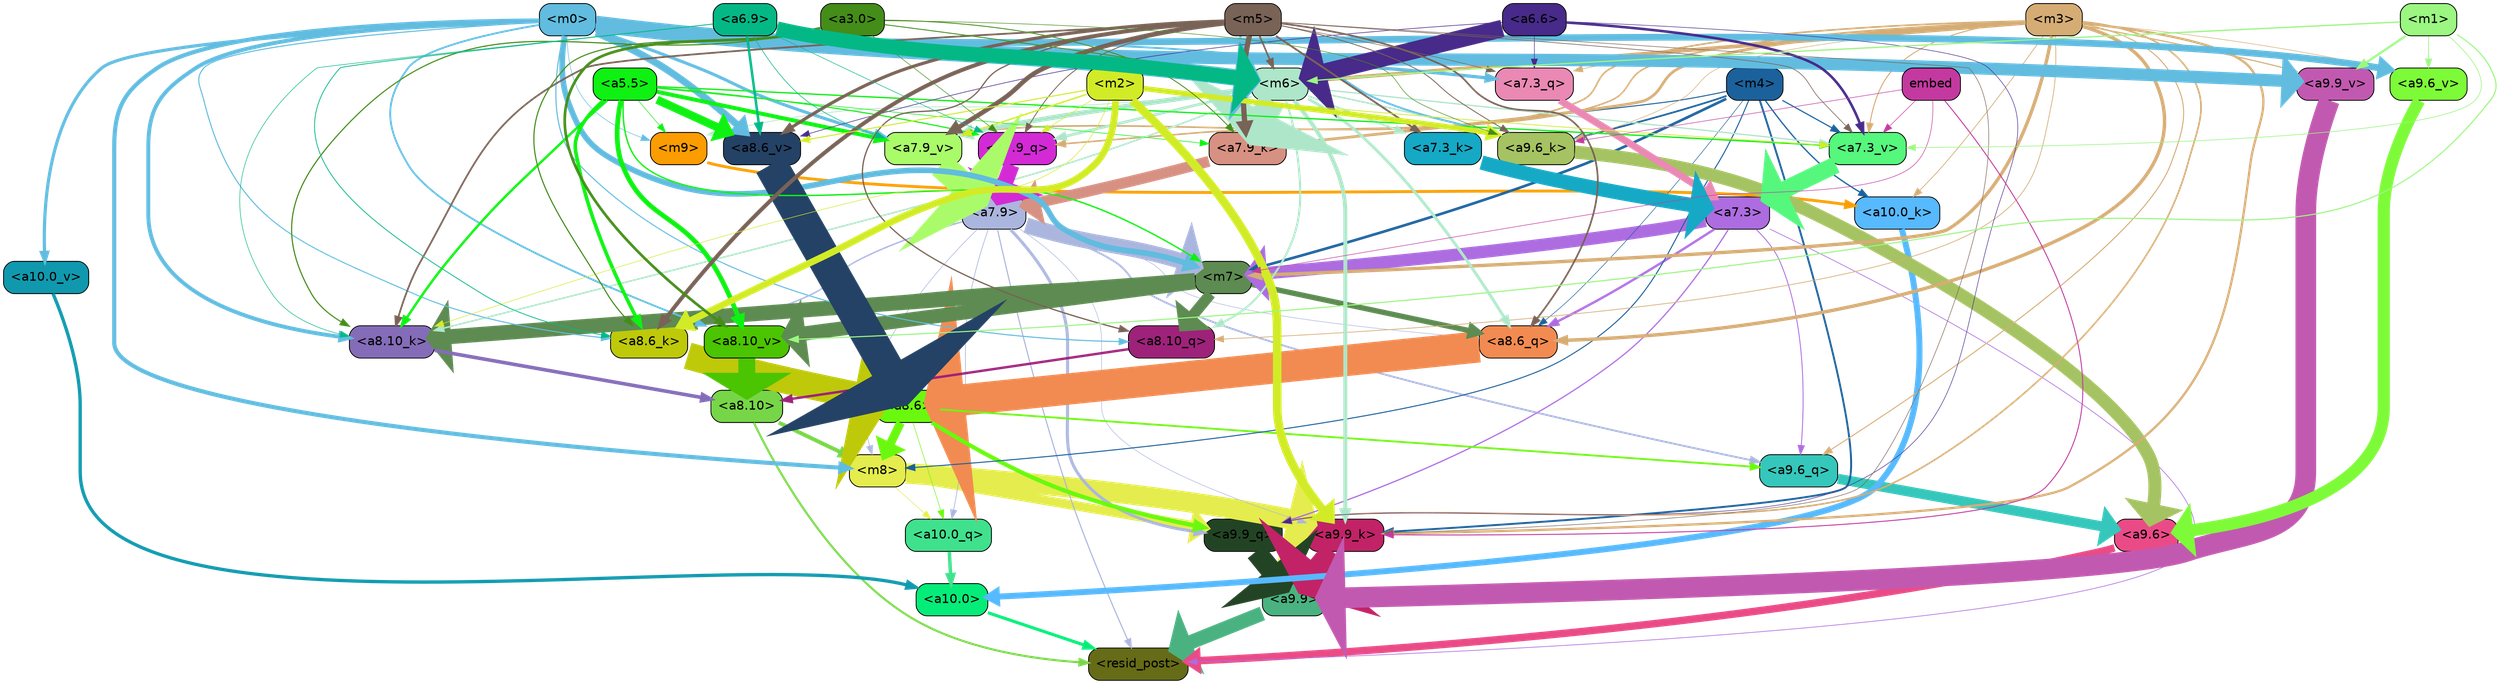 strict digraph "" {
	graph [bgcolor=transparent,
		layout=dot,
		overlap=false,
		splines=true
	];
	"<a10.0>"	[color=black,
		fillcolor="#06ec78",
		fontname=Helvetica,
		shape=box,
		style="filled, rounded"];
	"<resid_post>"	[color=black,
		fillcolor="#666b17",
		fontname=Helvetica,
		shape=box,
		style="filled, rounded"];
	"<a10.0>" -> "<resid_post>"	[color="#06ec78",
		penwidth=3.4253244400024414];
	"<a9.9>"	[color=black,
		fillcolor="#4ab280",
		fontname=Helvetica,
		shape=box,
		style="filled, rounded"];
	"<a9.9>" -> "<resid_post>"	[color="#4ab280",
		penwidth=16.05378818511963];
	"<a9.6>"	[color=black,
		fillcolor="#ea4b86",
		fontname=Helvetica,
		shape=box,
		style="filled, rounded"];
	"<a9.6>" -> "<resid_post>"	[color="#ea4b86",
		penwidth=8.33797836303711];
	"<a8.10>"	[color=black,
		fillcolor="#77d647",
		fontname=Helvetica,
		shape=box,
		style="filled, rounded"];
	"<a8.10>" -> "<resid_post>"	[color="#77d647",
		penwidth=2.3390636444091797];
	"<m8>"	[color=black,
		fillcolor="#e4ec4e",
		fontname=Helvetica,
		shape=box,
		style="filled, rounded"];
	"<a8.10>" -> "<m8>"	[color="#77d647",
		penwidth=4.388927459716797];
	"<a7.9>"	[color=black,
		fillcolor="#abb6de",
		fontname=Helvetica,
		shape=box,
		style="filled, rounded"];
	"<a7.9>" -> "<resid_post>"	[color="#abb6de",
		penwidth=1.1926651000976562];
	"<a10.0_q>"	[color=black,
		fillcolor="#40e18d",
		fontname=Helvetica,
		shape=box,
		style="filled, rounded"];
	"<a7.9>" -> "<a10.0_q>"	[color="#abb6de",
		penwidth=0.7811813354492188];
	"<a7.9>" -> "<m8>"	[color="#abb6de",
		penwidth=0.6738662719726562];
	"<a9.9_q>"	[color=black,
		fillcolor="#234424",
		fontname=Helvetica,
		shape=box,
		style="filled, rounded"];
	"<a7.9>" -> "<a9.9_q>"	[color="#abb6de",
		penwidth=3.33896541595459];
	"<a9.6_q>"	[color=black,
		fillcolor="#35c7bb",
		fontname=Helvetica,
		shape=box,
		style="filled, rounded"];
	"<a7.9>" -> "<a9.6_q>"	[color="#abb6de",
		penwidth=2.0531044006347656];
	"<a9.9_k>"	[color=black,
		fillcolor="#c22366",
		fontname=Helvetica,
		shape=box,
		style="filled, rounded"];
	"<a7.9>" -> "<a9.9_k>"	[color="#abb6de",
		penwidth=0.6];
	"<a8.6_q>"	[color=black,
		fillcolor="#f28b51",
		fontname=Helvetica,
		shape=box,
		style="filled, rounded"];
	"<a7.9>" -> "<a8.6_q>"	[color="#abb6de",
		penwidth=0.6];
	"<a8.6_k>"	[color=black,
		fillcolor="#bec90a",
		fontname=Helvetica,
		shape=box,
		style="filled, rounded"];
	"<a7.9>" -> "<a8.6_k>"	[color="#abb6de",
		penwidth=1.5751152038574219];
	"<m7>"	[color=black,
		fillcolor="#5d8b51",
		fontname=Helvetica,
		shape=box,
		style="filled, rounded"];
	"<a7.9>" -> "<m7>"	[color="#abb6de",
		penwidth=17.67833709716797];
	"<a7.3>"	[color=black,
		fillcolor="#ad6ce0",
		fontname=Helvetica,
		shape=box,
		style="filled, rounded"];
	"<a7.3>" -> "<resid_post>"	[color="#ad6ce0",
		penwidth=0.7339706420898438];
	"<a7.3>" -> "<a9.9_q>"	[color="#ad6ce0",
		penwidth=1.3609809875488281];
	"<a7.3>" -> "<a9.6_q>"	[color="#ad6ce0",
		penwidth=0.9587650299072266];
	"<a7.3>" -> "<a8.6_q>"	[color="#ad6ce0",
		penwidth=2.597522735595703];
	"<a7.3>" -> "<m7>"	[color="#ad6ce0",
		penwidth=13.925512313842773];
	"<a10.0_q>" -> "<a10.0>"	[color="#40e18d",
		penwidth=3.861766815185547];
	"<a10.0_k>"	[color=black,
		fillcolor="#57b9fe",
		fontname=Helvetica,
		shape=box,
		style="filled, rounded"];
	"<a10.0_k>" -> "<a10.0>"	[color="#57b9fe",
		penwidth=6.691814422607422];
	"<a10.0_v>"	[color=black,
		fillcolor="#1099ae",
		fontname=Helvetica,
		shape=box,
		style="filled, rounded"];
	"<a10.0_v>" -> "<a10.0>"	[color="#1099ae",
		penwidth=3.703948974609375];
	"<m8>" -> "<a10.0_q>"	[color="#e4ec4e",
		penwidth=0.6];
	"<m8>" -> "<a9.9_q>"	[color="#e4ec4e",
		penwidth=10.407995223999023];
	"<m8>" -> "<a9.9_k>"	[color="#e4ec4e",
		penwidth=22.67278480529785];
	"<a8.6>"	[color=black,
		fillcolor="#6af90e",
		fontname=Helvetica,
		shape=box,
		style="filled, rounded"];
	"<a8.6>" -> "<a10.0_q>"	[color="#6af90e",
		penwidth=0.6];
	"<a8.6>" -> "<m8>"	[color="#6af90e",
		penwidth=9.616483688354492];
	"<a8.6>" -> "<a9.9_q>"	[color="#6af90e",
		penwidth=4.681654930114746];
	"<a8.6>" -> "<a9.6_q>"	[color="#6af90e",
		penwidth=2.0046749114990234];
	"<m9>"	[color=black,
		fillcolor="#fb9d00",
		fontname=Helvetica,
		shape=box,
		style="filled, rounded"];
	"<m9>" -> "<a10.0_k>"	[color="#fb9d00",
		penwidth=3.1536026000976562];
	"<m4>"	[color=black,
		fillcolor="#1b619c",
		fontname=Helvetica,
		shape=box,
		style="filled, rounded"];
	"<m4>" -> "<a10.0_k>"	[color="#1b619c",
		penwidth=1.4532089233398438];
	"<m4>" -> "<m8>"	[color="#1b619c",
		penwidth=1.1121444702148438];
	"<m4>" -> "<a9.9_k>"	[color="#1b619c",
		penwidth=2.1296005249023438];
	"<a9.6_k>"	[color=black,
		fillcolor="#a5c362",
		fontname=Helvetica,
		shape=box,
		style="filled, rounded"];
	"<m4>" -> "<a9.6_k>"	[color="#1b619c",
		penwidth=1.93524169921875];
	"<m4>" -> "<a8.6_q>"	[color="#1b619c",
		penwidth=0.6086311340332031];
	"<m4>" -> "<m7>"	[color="#1b619c",
		penwidth=2.9153175354003906];
	"<a7.9_k>"	[color=black,
		fillcolor="#d79183",
		fontname=Helvetica,
		shape=box,
		style="filled, rounded"];
	"<m4>" -> "<a7.9_k>"	[color="#1b619c",
		penwidth=1.0983266830444336];
	"<a7.3_v>"	[color=black,
		fillcolor="#55f77d",
		fontname=Helvetica,
		shape=box,
		style="filled, rounded"];
	"<m4>" -> "<a7.3_v>"	[color="#1b619c",
		penwidth=1.2746734619140625];
	"<m3>"	[color=black,
		fillcolor="#d5ac74",
		fontname=Helvetica,
		shape=box,
		style="filled, rounded"];
	"<m3>" -> "<a10.0_k>"	[color="#d5ac74",
		penwidth=0.8012542724609375];
	"<m6>"	[color=black,
		fillcolor="#aee6c9",
		fontname=Helvetica,
		shape=box,
		style="filled, rounded"];
	"<m3>" -> "<m6>"	[color="#d5ac74",
		penwidth=4.0873308181762695];
	"<m3>" -> "<a9.9_q>"	[color="#d5ac74",
		penwidth=1.8098411560058594];
	"<m3>" -> "<a9.6_q>"	[color="#d5ac74",
		penwidth=1.0731983184814453];
	"<m3>" -> "<a9.9_k>"	[color="#d5ac74",
		penwidth=2.538074493408203];
	"<m3>" -> "<a9.6_k>"	[color="#d5ac74",
		penwidth=0.6];
	"<a9.9_v>"	[color=black,
		fillcolor="#c259b0",
		fontname=Helvetica,
		shape=box,
		style="filled, rounded"];
	"<m3>" -> "<a9.9_v>"	[color="#d5ac74",
		penwidth=1.1908531188964844];
	"<a9.6_v>"	[color=black,
		fillcolor="#7efb38",
		fontname=Helvetica,
		shape=box,
		style="filled, rounded"];
	"<m3>" -> "<a9.6_v>"	[color="#d5ac74",
		penwidth=0.6];
	"<a8.10_q>"	[color=black,
		fillcolor="#9e227a",
		fontname=Helvetica,
		shape=box,
		style="filled, rounded"];
	"<m3>" -> "<a8.10_q>"	[color="#d5ac74",
		penwidth=0.7969093322753906];
	"<m3>" -> "<a8.6_q>"	[color="#d5ac74",
		penwidth=3.8069801330566406];
	"<m3>" -> "<m7>"	[color="#d5ac74",
		penwidth=3.7463531494140625];
	"<a7.9_q>"	[color=black,
		fillcolor="#d32ad5",
		fontname=Helvetica,
		shape=box,
		style="filled, rounded"];
	"<m3>" -> "<a7.9_q>"	[color="#d5ac74",
		penwidth=1.7077007293701172];
	"<a7.3_q>"	[color=black,
		fillcolor="#ea89b3",
		fontname=Helvetica,
		shape=box,
		style="filled, rounded"];
	"<m3>" -> "<a7.3_q>"	[color="#d5ac74",
		penwidth=0.6810226440429688];
	"<m3>" -> "<a7.9_k>"	[color="#d5ac74",
		penwidth=3.0535898208618164];
	"<a7.9_v>"	[color=black,
		fillcolor="#aafb6a",
		fontname=Helvetica,
		shape=box,
		style="filled, rounded"];
	"<m3>" -> "<a7.9_v>"	[color="#d5ac74",
		penwidth=1.8027725219726562];
	"<m3>" -> "<a7.3_v>"	[color="#d5ac74",
		penwidth=1.0946578979492188];
	"<m0>"	[color=black,
		fillcolor="#61bcdf",
		fontname=Helvetica,
		shape=box,
		style="filled, rounded"];
	"<m0>" -> "<a10.0_v>"	[color="#61bcdf",
		penwidth=3.520832061767578];
	"<m0>" -> "<m8>"	[color="#61bcdf",
		penwidth=4.624839782714844];
	"<m0>" -> "<m9>"	[color="#61bcdf",
		penwidth=0.6];
	"<m0>" -> "<m6>"	[color="#61bcdf",
		penwidth=18.578011751174927];
	"<m0>" -> "<a9.6_k>"	[color="#61bcdf",
		penwidth=2.0742149353027344];
	"<m0>" -> "<a9.9_v>"	[color="#61bcdf",
		penwidth=13.6649169921875];
	"<m0>" -> "<a9.6_v>"	[color="#61bcdf",
		penwidth=7.575786590576172];
	"<m0>" -> "<a8.10_q>"	[color="#61bcdf",
		penwidth=1.1731605529785156];
	"<a8.10_k>"	[color=black,
		fillcolor="#846cb8",
		fontname=Helvetica,
		shape=box,
		style="filled, rounded"];
	"<m0>" -> "<a8.10_k>"	[color="#61bcdf",
		penwidth=4.350425720214844];
	"<m0>" -> "<a8.6_k>"	[color="#61bcdf",
		penwidth=1.1486854553222656];
	"<a8.10_v>"	[color=black,
		fillcolor="#4bc401",
		fontname=Helvetica,
		shape=box,
		style="filled, rounded"];
	"<m0>" -> "<a8.10_v>"	[color="#61bcdf",
		penwidth=2.0526657104492188];
	"<a8.6_v>"	[color=black,
		fillcolor="#244265",
		fontname=Helvetica,
		shape=box,
		style="filled, rounded"];
	"<m0>" -> "<a8.6_v>"	[color="#61bcdf",
		penwidth=7.951751708984375];
	"<m0>" -> "<m7>"	[color="#61bcdf",
		penwidth=6.283721923828125];
	"<m0>" -> "<a7.3_q>"	[color="#61bcdf",
		penwidth=3.6216583251953125];
	"<m0>" -> "<a7.9_v>"	[color="#61bcdf",
		penwidth=3.447589874267578];
	"<m6>" -> "<m9>"	[color="#aee6c9",
		penwidth=0.7276992797851562];
	"<m6>" -> "<a9.9_k>"	[color="#aee6c9",
		penwidth=4.405937194824219];
	"<m6>" -> "<a9.6_k>"	[color="#aee6c9",
		penwidth=1.6540985107421875];
	"<m6>" -> "<a8.10_q>"	[color="#aee6c9",
		penwidth=2.2618331909179688];
	"<m6>" -> "<a8.6_q>"	[color="#aee6c9",
		penwidth=3.241657257080078];
	"<m6>" -> "<a8.10_k>"	[color="#aee6c9",
		penwidth=1.733642578125];
	"<m6>" -> "<a7.9_q>"	[color="#aee6c9",
		penwidth=2.9651412963867188];
	"<m6>" -> "<a7.9_k>"	[color="#aee6c9",
		penwidth=29.52049446105957];
	"<a7.3_k>"	[color=black,
		fillcolor="#15a9c6",
		fontname=Helvetica,
		shape=box,
		style="filled, rounded"];
	"<m6>" -> "<a7.3_k>"	[color="#aee6c9",
		penwidth=1.8433246612548828];
	"<m6>" -> "<a7.9_v>"	[color="#aee6c9",
		penwidth=5.381137847900391];
	"<m6>" -> "<a7.3_v>"	[color="#aee6c9",
		penwidth=1.3778877258300781];
	"<a5.5>"	[color=black,
		fillcolor="#0ef112",
		fontname=Helvetica,
		shape=box,
		style="filled, rounded"];
	"<a5.5>" -> "<m9>"	[color="#0ef112",
		penwidth=0.6];
	"<a5.5>" -> "<a8.10_k>"	[color="#0ef112",
		penwidth=2.6749038696289062];
	"<a5.5>" -> "<a8.6_k>"	[color="#0ef112",
		penwidth=3.9810218811035156];
	"<a5.5>" -> "<a8.10_v>"	[color="#0ef112",
		penwidth=5.2978057861328125];
	"<a5.5>" -> "<a8.6_v>"	[color="#0ef112",
		penwidth=9.177913665771484];
	"<a5.5>" -> "<m7>"	[color="#0ef112",
		penwidth=1.5525360107421875];
	"<a5.5>" -> "<a7.9_q>"	[color="#0ef112",
		penwidth=1.22930908203125];
	"<a5.5>" -> "<a7.9_k>"	[color="#0ef112",
		penwidth=0.6708955764770508];
	"<a5.5>" -> "<a7.9_v>"	[color="#0ef112",
		penwidth=4.432796478271484];
	"<a5.5>" -> "<a7.3_v>"	[color="#0ef112",
		penwidth=1.4417800903320312];
	"<a9.9_q>" -> "<a9.9>"	[color="#234424",
		penwidth=23.20368194580078];
	"<a9.6_q>" -> "<a9.6>"	[color="#35c7bb",
		penwidth=11.181507110595703];
	"<a9.9_k>" -> "<a9.9>"	[color="#c22366",
		penwidth=26.641464233398438];
	"<a9.6_k>" -> "<a9.6>"	[color="#a5c362",
		penwidth=14.532459259033203];
	"<a9.9_v>" -> "<a9.9>"	[color="#c259b0",
		penwidth=23.02225112915039];
	"<a9.6_v>" -> "<a9.6>"	[color="#7efb38",
		penwidth=13.634431838989258];
	"<a6.6>"	[color=black,
		fillcolor="#472a89",
		fontname=Helvetica,
		shape=box,
		style="filled, rounded"];
	"<a6.6>" -> "<m6>"	[color="#472a89",
		penwidth=19.58005142211914];
	"<a6.6>" -> "<a9.9_q>"	[color="#472a89",
		penwidth=0.6];
	"<a6.6>" -> "<a8.6_v>"	[color="#472a89",
		penwidth=0.6731643676757812];
	"<a6.6>" -> "<a7.3_q>"	[color="#472a89",
		penwidth=0.6];
	"<a6.6>" -> "<a7.3_v>"	[color="#472a89",
		penwidth=2.8381996154785156];
	"<m5>"	[color=black,
		fillcolor="#796256",
		fontname=Helvetica,
		shape=box,
		style="filled, rounded"];
	"<m5>" -> "<m6>"	[color="#796256",
		penwidth=1.7808427810668945];
	"<m5>" -> "<a9.9_k>"	[color="#796256",
		penwidth=0.6];
	"<m5>" -> "<a9.6_k>"	[color="#796256",
		penwidth=0.9087238311767578];
	"<m5>" -> "<a8.10_q>"	[color="#796256",
		penwidth=1.3886604309082031];
	"<m5>" -> "<a8.6_q>"	[color="#796256",
		penwidth=1.8975334167480469];
	"<m5>" -> "<a8.10_k>"	[color="#796256",
		penwidth=1.9560012817382812];
	"<m5>" -> "<a8.6_k>"	[color="#796256",
		penwidth=4.4348602294921875];
	"<m5>" -> "<a8.6_v>"	[color="#796256",
		penwidth=3.547332763671875];
	"<m5>" -> "<a7.9_q>"	[color="#796256",
		penwidth=0.9239292144775391];
	"<m5>" -> "<a7.3_q>"	[color="#796256",
		penwidth=0.6050910949707031];
	"<m5>" -> "<a7.9_k>"	[color="#796256",
		penwidth=5.895898818969727];
	"<m5>" -> "<a7.3_k>"	[color="#796256",
		penwidth=2.047999382019043];
	"<m5>" -> "<a7.9_v>"	[color="#796256",
		penwidth=5.163473129272461];
	"<m5>" -> "<a7.3_v>"	[color="#796256",
		penwidth=0.7120857238769531];
	"<m2>"	[color=black,
		fillcolor="#d2eb27",
		fontname=Helvetica,
		shape=box,
		style="filled, rounded"];
	"<m2>" -> "<a9.9_k>"	[color="#d2eb27",
		penwidth=9.546476364135742];
	"<m2>" -> "<a9.6_k>"	[color="#d2eb27",
		penwidth=5.765581130981445];
	"<m2>" -> "<a8.10_k>"	[color="#d2eb27",
		penwidth=0.6];
	"<m2>" -> "<a8.6_k>"	[color="#d2eb27",
		penwidth=7.5130767822265625];
	"<m2>" -> "<a8.6_v>"	[color="#d2eb27",
		penwidth=1.1399917602539062];
	"<m2>" -> "<a7.9_q>"	[color="#d2eb27",
		penwidth=0.6];
	"<m2>" -> "<a7.9_v>"	[color="#d2eb27",
		penwidth=1.5795440673828125];
	"<m2>" -> "<a7.3_v>"	[color="#d2eb27",
		penwidth=0.8394660949707031];
	embed	[color=black,
		fillcolor="#c439a0",
		fontname=Helvetica,
		shape=box,
		style="filled, rounded"];
	embed -> "<a9.9_k>"	[color="#c439a0",
		penwidth=1.044057846069336];
	embed -> "<a9.6_k>"	[color="#c439a0",
		penwidth=0.6];
	embed -> "<m7>"	[color="#c439a0",
		penwidth=0.6];
	embed -> "<a7.3_v>"	[color="#c439a0",
		penwidth=0.6];
	"<a3.0>"	[color=black,
		fillcolor="#448d19",
		fontname=Helvetica,
		shape=box,
		style="filled, rounded"];
	"<a3.0>" -> "<m6>"	[color="#448d19",
		penwidth=0.9893608093261719];
	"<a3.0>" -> "<a9.6_k>"	[color="#448d19",
		penwidth=0.6];
	"<a3.0>" -> "<a8.10_k>"	[color="#448d19",
		penwidth=1.2375259399414062];
	"<a3.0>" -> "<a8.6_k>"	[color="#448d19",
		penwidth=1.2278594970703125];
	"<a3.0>" -> "<a8.10_v>"	[color="#448d19",
		penwidth=2.9724464416503906];
	"<a3.0>" -> "<a7.9_q>"	[color="#448d19",
		penwidth=0.6];
	"<a3.0>" -> "<a7.9_k>"	[color="#448d19",
		penwidth=0.9558658599853516];
	"<m1>"	[color=black,
		fillcolor="#9bf781",
		fontname=Helvetica,
		shape=box,
		style="filled, rounded"];
	"<m1>" -> "<m6>"	[color="#9bf781",
		penwidth=1.3794612884521484];
	"<m1>" -> "<a9.9_v>"	[color="#9bf781",
		penwidth=2.484710693359375];
	"<m1>" -> "<a9.6_v>"	[color="#9bf781",
		penwidth=0.8296928405761719];
	"<m1>" -> "<a8.10_v>"	[color="#9bf781",
		penwidth=1.2231903076171875];
	"<m1>" -> "<a7.3_v>"	[color="#9bf781",
		penwidth=0.7203178405761719];
	"<a8.10_q>" -> "<a8.10>"	[color="#9e227a",
		penwidth=2.6974411010742188];
	"<a8.6_q>" -> "<a8.6>"	[color="#f28b51",
		penwidth=34.91962909698486];
	"<a8.10_k>" -> "<a8.10>"	[color="#846cb8",
		penwidth=3.9815139770507812];
	"<a8.6_k>" -> "<a8.6>"	[color="#bec90a",
		penwidth=30.12779998779297];
	"<a8.10_v>" -> "<a8.10>"	[color="#4bc401",
		penwidth=18.80433464050293];
	"<a8.6_v>" -> "<a8.6>"	[color="#244265",
		penwidth=37.04597568511963];
	"<m7>" -> "<a8.10_q>"	[color="#5d8b51",
		penwidth=12.189899444580078];
	"<m7>" -> "<a8.6_q>"	[color="#5d8b51",
		penwidth=5.949329376220703];
	"<m7>" -> "<a8.10_k>"	[color="#5d8b51",
		penwidth=16.634174346923828];
	"<m7>" -> "<a8.6_k>"	[color="#5d8b51",
		penwidth=1.4160232543945312];
	"<m7>" -> "<a8.10_v>"	[color="#5d8b51",
		penwidth=15.893604278564453];
	"<a6.9>"	[color=black,
		fillcolor="#04b886",
		fontname=Helvetica,
		shape=box,
		style="filled, rounded"];
	"<a6.9>" -> "<m6>"	[color="#04b886",
		penwidth=16.39166831970215];
	"<a6.9>" -> "<a8.10_k>"	[color="#04b886",
		penwidth=0.6];
	"<a6.9>" -> "<a8.6_k>"	[color="#04b886",
		penwidth=0.8667373657226562];
	"<a6.9>" -> "<a8.6_v>"	[color="#04b886",
		penwidth=2.8011817932128906];
	"<a6.9>" -> "<a7.9_q>"	[color="#04b886",
		penwidth=0.6];
	"<a6.9>" -> "<a7.9_v>"	[color="#04b886",
		penwidth=0.6784553527832031];
	"<a7.9_q>" -> "<a7.9>"	[color="#d32ad5",
		penwidth=17.651885986328125];
	"<a7.3_q>" -> "<a7.3>"	[color="#ea89b3",
		penwidth=7.866306304931641];
	"<a7.9_k>" -> "<a7.9>"	[color="#d79183",
		penwidth=12.17039680480957];
	"<a7.3_k>" -> "<a7.3>"	[color="#15a9c6",
		penwidth=16.016246795654297];
	"<a7.9_v>" -> "<a7.9>"	[color="#aafb6a",
		penwidth=29.394658088684082];
	"<a7.3_v>" -> "<a7.3>"	[color="#55f77d",
		penwidth=19.01776695251465];
}

